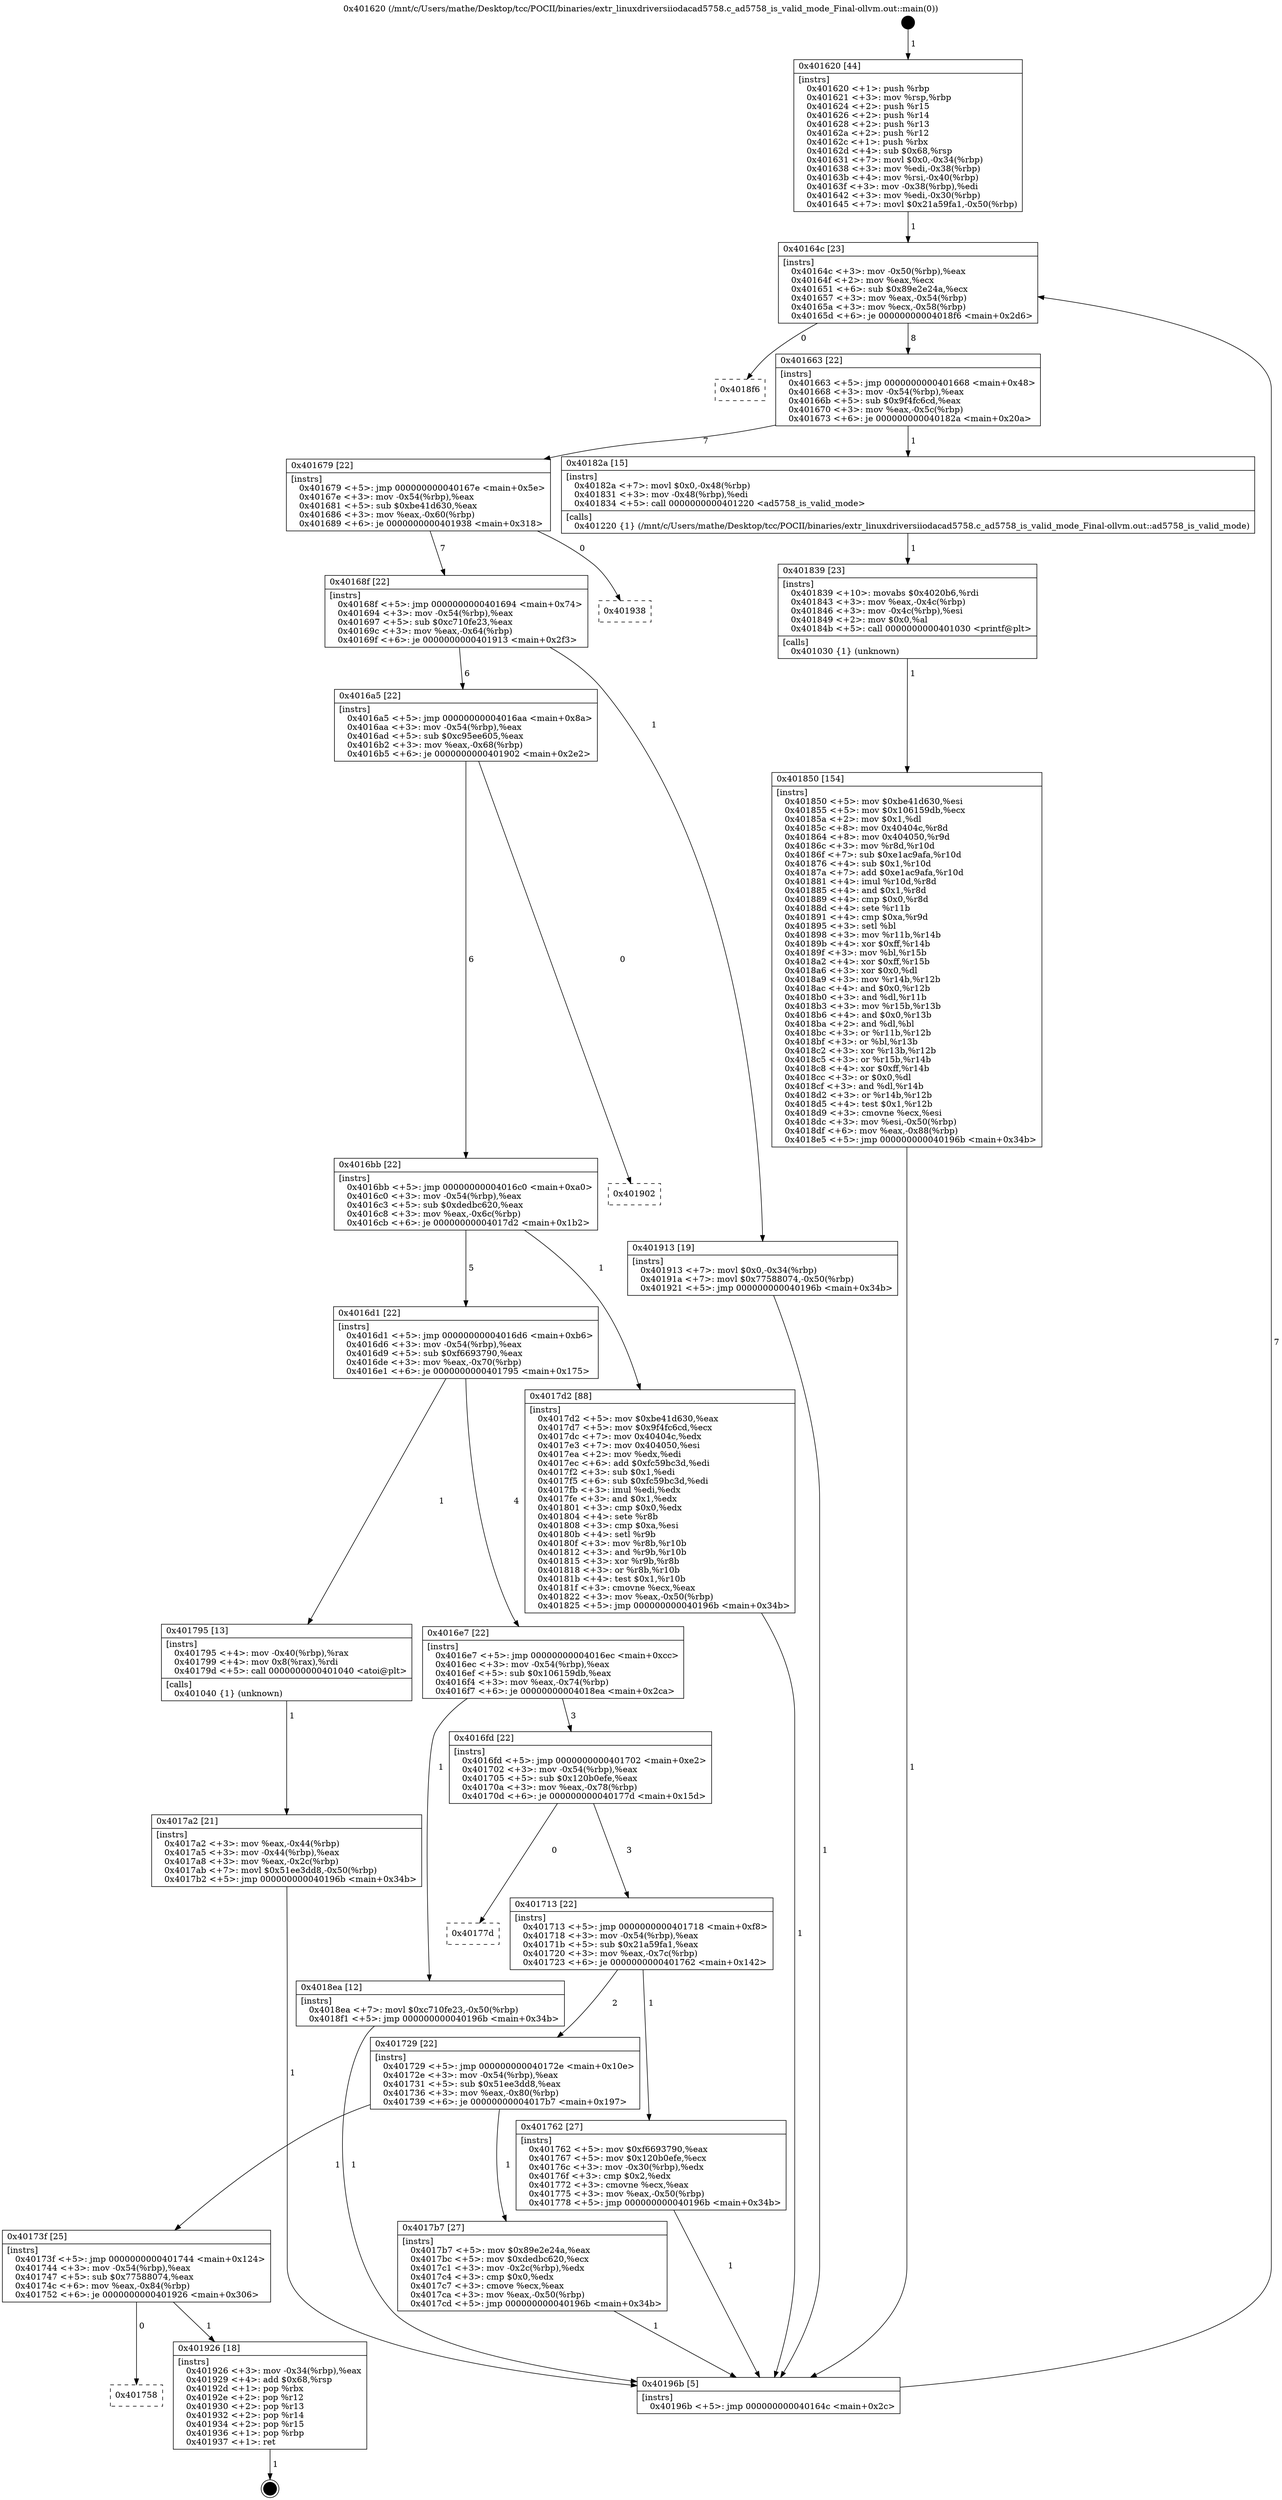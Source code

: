 digraph "0x401620" {
  label = "0x401620 (/mnt/c/Users/mathe/Desktop/tcc/POCII/binaries/extr_linuxdriversiiodacad5758.c_ad5758_is_valid_mode_Final-ollvm.out::main(0))"
  labelloc = "t"
  node[shape=record]

  Entry [label="",width=0.3,height=0.3,shape=circle,fillcolor=black,style=filled]
  "0x40164c" [label="{
     0x40164c [23]\l
     | [instrs]\l
     &nbsp;&nbsp;0x40164c \<+3\>: mov -0x50(%rbp),%eax\l
     &nbsp;&nbsp;0x40164f \<+2\>: mov %eax,%ecx\l
     &nbsp;&nbsp;0x401651 \<+6\>: sub $0x89e2e24a,%ecx\l
     &nbsp;&nbsp;0x401657 \<+3\>: mov %eax,-0x54(%rbp)\l
     &nbsp;&nbsp;0x40165a \<+3\>: mov %ecx,-0x58(%rbp)\l
     &nbsp;&nbsp;0x40165d \<+6\>: je 00000000004018f6 \<main+0x2d6\>\l
  }"]
  "0x4018f6" [label="{
     0x4018f6\l
  }", style=dashed]
  "0x401663" [label="{
     0x401663 [22]\l
     | [instrs]\l
     &nbsp;&nbsp;0x401663 \<+5\>: jmp 0000000000401668 \<main+0x48\>\l
     &nbsp;&nbsp;0x401668 \<+3\>: mov -0x54(%rbp),%eax\l
     &nbsp;&nbsp;0x40166b \<+5\>: sub $0x9f4fc6cd,%eax\l
     &nbsp;&nbsp;0x401670 \<+3\>: mov %eax,-0x5c(%rbp)\l
     &nbsp;&nbsp;0x401673 \<+6\>: je 000000000040182a \<main+0x20a\>\l
  }"]
  Exit [label="",width=0.3,height=0.3,shape=circle,fillcolor=black,style=filled,peripheries=2]
  "0x40182a" [label="{
     0x40182a [15]\l
     | [instrs]\l
     &nbsp;&nbsp;0x40182a \<+7\>: movl $0x0,-0x48(%rbp)\l
     &nbsp;&nbsp;0x401831 \<+3\>: mov -0x48(%rbp),%edi\l
     &nbsp;&nbsp;0x401834 \<+5\>: call 0000000000401220 \<ad5758_is_valid_mode\>\l
     | [calls]\l
     &nbsp;&nbsp;0x401220 \{1\} (/mnt/c/Users/mathe/Desktop/tcc/POCII/binaries/extr_linuxdriversiiodacad5758.c_ad5758_is_valid_mode_Final-ollvm.out::ad5758_is_valid_mode)\l
  }"]
  "0x401679" [label="{
     0x401679 [22]\l
     | [instrs]\l
     &nbsp;&nbsp;0x401679 \<+5\>: jmp 000000000040167e \<main+0x5e\>\l
     &nbsp;&nbsp;0x40167e \<+3\>: mov -0x54(%rbp),%eax\l
     &nbsp;&nbsp;0x401681 \<+5\>: sub $0xbe41d630,%eax\l
     &nbsp;&nbsp;0x401686 \<+3\>: mov %eax,-0x60(%rbp)\l
     &nbsp;&nbsp;0x401689 \<+6\>: je 0000000000401938 \<main+0x318\>\l
  }"]
  "0x401758" [label="{
     0x401758\l
  }", style=dashed]
  "0x401938" [label="{
     0x401938\l
  }", style=dashed]
  "0x40168f" [label="{
     0x40168f [22]\l
     | [instrs]\l
     &nbsp;&nbsp;0x40168f \<+5\>: jmp 0000000000401694 \<main+0x74\>\l
     &nbsp;&nbsp;0x401694 \<+3\>: mov -0x54(%rbp),%eax\l
     &nbsp;&nbsp;0x401697 \<+5\>: sub $0xc710fe23,%eax\l
     &nbsp;&nbsp;0x40169c \<+3\>: mov %eax,-0x64(%rbp)\l
     &nbsp;&nbsp;0x40169f \<+6\>: je 0000000000401913 \<main+0x2f3\>\l
  }"]
  "0x401926" [label="{
     0x401926 [18]\l
     | [instrs]\l
     &nbsp;&nbsp;0x401926 \<+3\>: mov -0x34(%rbp),%eax\l
     &nbsp;&nbsp;0x401929 \<+4\>: add $0x68,%rsp\l
     &nbsp;&nbsp;0x40192d \<+1\>: pop %rbx\l
     &nbsp;&nbsp;0x40192e \<+2\>: pop %r12\l
     &nbsp;&nbsp;0x401930 \<+2\>: pop %r13\l
     &nbsp;&nbsp;0x401932 \<+2\>: pop %r14\l
     &nbsp;&nbsp;0x401934 \<+2\>: pop %r15\l
     &nbsp;&nbsp;0x401936 \<+1\>: pop %rbp\l
     &nbsp;&nbsp;0x401937 \<+1\>: ret\l
  }"]
  "0x401913" [label="{
     0x401913 [19]\l
     | [instrs]\l
     &nbsp;&nbsp;0x401913 \<+7\>: movl $0x0,-0x34(%rbp)\l
     &nbsp;&nbsp;0x40191a \<+7\>: movl $0x77588074,-0x50(%rbp)\l
     &nbsp;&nbsp;0x401921 \<+5\>: jmp 000000000040196b \<main+0x34b\>\l
  }"]
  "0x4016a5" [label="{
     0x4016a5 [22]\l
     | [instrs]\l
     &nbsp;&nbsp;0x4016a5 \<+5\>: jmp 00000000004016aa \<main+0x8a\>\l
     &nbsp;&nbsp;0x4016aa \<+3\>: mov -0x54(%rbp),%eax\l
     &nbsp;&nbsp;0x4016ad \<+5\>: sub $0xc95ee605,%eax\l
     &nbsp;&nbsp;0x4016b2 \<+3\>: mov %eax,-0x68(%rbp)\l
     &nbsp;&nbsp;0x4016b5 \<+6\>: je 0000000000401902 \<main+0x2e2\>\l
  }"]
  "0x401850" [label="{
     0x401850 [154]\l
     | [instrs]\l
     &nbsp;&nbsp;0x401850 \<+5\>: mov $0xbe41d630,%esi\l
     &nbsp;&nbsp;0x401855 \<+5\>: mov $0x106159db,%ecx\l
     &nbsp;&nbsp;0x40185a \<+2\>: mov $0x1,%dl\l
     &nbsp;&nbsp;0x40185c \<+8\>: mov 0x40404c,%r8d\l
     &nbsp;&nbsp;0x401864 \<+8\>: mov 0x404050,%r9d\l
     &nbsp;&nbsp;0x40186c \<+3\>: mov %r8d,%r10d\l
     &nbsp;&nbsp;0x40186f \<+7\>: sub $0xe1ac9afa,%r10d\l
     &nbsp;&nbsp;0x401876 \<+4\>: sub $0x1,%r10d\l
     &nbsp;&nbsp;0x40187a \<+7\>: add $0xe1ac9afa,%r10d\l
     &nbsp;&nbsp;0x401881 \<+4\>: imul %r10d,%r8d\l
     &nbsp;&nbsp;0x401885 \<+4\>: and $0x1,%r8d\l
     &nbsp;&nbsp;0x401889 \<+4\>: cmp $0x0,%r8d\l
     &nbsp;&nbsp;0x40188d \<+4\>: sete %r11b\l
     &nbsp;&nbsp;0x401891 \<+4\>: cmp $0xa,%r9d\l
     &nbsp;&nbsp;0x401895 \<+3\>: setl %bl\l
     &nbsp;&nbsp;0x401898 \<+3\>: mov %r11b,%r14b\l
     &nbsp;&nbsp;0x40189b \<+4\>: xor $0xff,%r14b\l
     &nbsp;&nbsp;0x40189f \<+3\>: mov %bl,%r15b\l
     &nbsp;&nbsp;0x4018a2 \<+4\>: xor $0xff,%r15b\l
     &nbsp;&nbsp;0x4018a6 \<+3\>: xor $0x0,%dl\l
     &nbsp;&nbsp;0x4018a9 \<+3\>: mov %r14b,%r12b\l
     &nbsp;&nbsp;0x4018ac \<+4\>: and $0x0,%r12b\l
     &nbsp;&nbsp;0x4018b0 \<+3\>: and %dl,%r11b\l
     &nbsp;&nbsp;0x4018b3 \<+3\>: mov %r15b,%r13b\l
     &nbsp;&nbsp;0x4018b6 \<+4\>: and $0x0,%r13b\l
     &nbsp;&nbsp;0x4018ba \<+2\>: and %dl,%bl\l
     &nbsp;&nbsp;0x4018bc \<+3\>: or %r11b,%r12b\l
     &nbsp;&nbsp;0x4018bf \<+3\>: or %bl,%r13b\l
     &nbsp;&nbsp;0x4018c2 \<+3\>: xor %r13b,%r12b\l
     &nbsp;&nbsp;0x4018c5 \<+3\>: or %r15b,%r14b\l
     &nbsp;&nbsp;0x4018c8 \<+4\>: xor $0xff,%r14b\l
     &nbsp;&nbsp;0x4018cc \<+3\>: or $0x0,%dl\l
     &nbsp;&nbsp;0x4018cf \<+3\>: and %dl,%r14b\l
     &nbsp;&nbsp;0x4018d2 \<+3\>: or %r14b,%r12b\l
     &nbsp;&nbsp;0x4018d5 \<+4\>: test $0x1,%r12b\l
     &nbsp;&nbsp;0x4018d9 \<+3\>: cmovne %ecx,%esi\l
     &nbsp;&nbsp;0x4018dc \<+3\>: mov %esi,-0x50(%rbp)\l
     &nbsp;&nbsp;0x4018df \<+6\>: mov %eax,-0x88(%rbp)\l
     &nbsp;&nbsp;0x4018e5 \<+5\>: jmp 000000000040196b \<main+0x34b\>\l
  }"]
  "0x401902" [label="{
     0x401902\l
  }", style=dashed]
  "0x4016bb" [label="{
     0x4016bb [22]\l
     | [instrs]\l
     &nbsp;&nbsp;0x4016bb \<+5\>: jmp 00000000004016c0 \<main+0xa0\>\l
     &nbsp;&nbsp;0x4016c0 \<+3\>: mov -0x54(%rbp),%eax\l
     &nbsp;&nbsp;0x4016c3 \<+5\>: sub $0xdedbc620,%eax\l
     &nbsp;&nbsp;0x4016c8 \<+3\>: mov %eax,-0x6c(%rbp)\l
     &nbsp;&nbsp;0x4016cb \<+6\>: je 00000000004017d2 \<main+0x1b2\>\l
  }"]
  "0x401839" [label="{
     0x401839 [23]\l
     | [instrs]\l
     &nbsp;&nbsp;0x401839 \<+10\>: movabs $0x4020b6,%rdi\l
     &nbsp;&nbsp;0x401843 \<+3\>: mov %eax,-0x4c(%rbp)\l
     &nbsp;&nbsp;0x401846 \<+3\>: mov -0x4c(%rbp),%esi\l
     &nbsp;&nbsp;0x401849 \<+2\>: mov $0x0,%al\l
     &nbsp;&nbsp;0x40184b \<+5\>: call 0000000000401030 \<printf@plt\>\l
     | [calls]\l
     &nbsp;&nbsp;0x401030 \{1\} (unknown)\l
  }"]
  "0x4017d2" [label="{
     0x4017d2 [88]\l
     | [instrs]\l
     &nbsp;&nbsp;0x4017d2 \<+5\>: mov $0xbe41d630,%eax\l
     &nbsp;&nbsp;0x4017d7 \<+5\>: mov $0x9f4fc6cd,%ecx\l
     &nbsp;&nbsp;0x4017dc \<+7\>: mov 0x40404c,%edx\l
     &nbsp;&nbsp;0x4017e3 \<+7\>: mov 0x404050,%esi\l
     &nbsp;&nbsp;0x4017ea \<+2\>: mov %edx,%edi\l
     &nbsp;&nbsp;0x4017ec \<+6\>: add $0xfc59bc3d,%edi\l
     &nbsp;&nbsp;0x4017f2 \<+3\>: sub $0x1,%edi\l
     &nbsp;&nbsp;0x4017f5 \<+6\>: sub $0xfc59bc3d,%edi\l
     &nbsp;&nbsp;0x4017fb \<+3\>: imul %edi,%edx\l
     &nbsp;&nbsp;0x4017fe \<+3\>: and $0x1,%edx\l
     &nbsp;&nbsp;0x401801 \<+3\>: cmp $0x0,%edx\l
     &nbsp;&nbsp;0x401804 \<+4\>: sete %r8b\l
     &nbsp;&nbsp;0x401808 \<+3\>: cmp $0xa,%esi\l
     &nbsp;&nbsp;0x40180b \<+4\>: setl %r9b\l
     &nbsp;&nbsp;0x40180f \<+3\>: mov %r8b,%r10b\l
     &nbsp;&nbsp;0x401812 \<+3\>: and %r9b,%r10b\l
     &nbsp;&nbsp;0x401815 \<+3\>: xor %r9b,%r8b\l
     &nbsp;&nbsp;0x401818 \<+3\>: or %r8b,%r10b\l
     &nbsp;&nbsp;0x40181b \<+4\>: test $0x1,%r10b\l
     &nbsp;&nbsp;0x40181f \<+3\>: cmovne %ecx,%eax\l
     &nbsp;&nbsp;0x401822 \<+3\>: mov %eax,-0x50(%rbp)\l
     &nbsp;&nbsp;0x401825 \<+5\>: jmp 000000000040196b \<main+0x34b\>\l
  }"]
  "0x4016d1" [label="{
     0x4016d1 [22]\l
     | [instrs]\l
     &nbsp;&nbsp;0x4016d1 \<+5\>: jmp 00000000004016d6 \<main+0xb6\>\l
     &nbsp;&nbsp;0x4016d6 \<+3\>: mov -0x54(%rbp),%eax\l
     &nbsp;&nbsp;0x4016d9 \<+5\>: sub $0xf6693790,%eax\l
     &nbsp;&nbsp;0x4016de \<+3\>: mov %eax,-0x70(%rbp)\l
     &nbsp;&nbsp;0x4016e1 \<+6\>: je 0000000000401795 \<main+0x175\>\l
  }"]
  "0x40173f" [label="{
     0x40173f [25]\l
     | [instrs]\l
     &nbsp;&nbsp;0x40173f \<+5\>: jmp 0000000000401744 \<main+0x124\>\l
     &nbsp;&nbsp;0x401744 \<+3\>: mov -0x54(%rbp),%eax\l
     &nbsp;&nbsp;0x401747 \<+5\>: sub $0x77588074,%eax\l
     &nbsp;&nbsp;0x40174c \<+6\>: mov %eax,-0x84(%rbp)\l
     &nbsp;&nbsp;0x401752 \<+6\>: je 0000000000401926 \<main+0x306\>\l
  }"]
  "0x401795" [label="{
     0x401795 [13]\l
     | [instrs]\l
     &nbsp;&nbsp;0x401795 \<+4\>: mov -0x40(%rbp),%rax\l
     &nbsp;&nbsp;0x401799 \<+4\>: mov 0x8(%rax),%rdi\l
     &nbsp;&nbsp;0x40179d \<+5\>: call 0000000000401040 \<atoi@plt\>\l
     | [calls]\l
     &nbsp;&nbsp;0x401040 \{1\} (unknown)\l
  }"]
  "0x4016e7" [label="{
     0x4016e7 [22]\l
     | [instrs]\l
     &nbsp;&nbsp;0x4016e7 \<+5\>: jmp 00000000004016ec \<main+0xcc\>\l
     &nbsp;&nbsp;0x4016ec \<+3\>: mov -0x54(%rbp),%eax\l
     &nbsp;&nbsp;0x4016ef \<+5\>: sub $0x106159db,%eax\l
     &nbsp;&nbsp;0x4016f4 \<+3\>: mov %eax,-0x74(%rbp)\l
     &nbsp;&nbsp;0x4016f7 \<+6\>: je 00000000004018ea \<main+0x2ca\>\l
  }"]
  "0x4017b7" [label="{
     0x4017b7 [27]\l
     | [instrs]\l
     &nbsp;&nbsp;0x4017b7 \<+5\>: mov $0x89e2e24a,%eax\l
     &nbsp;&nbsp;0x4017bc \<+5\>: mov $0xdedbc620,%ecx\l
     &nbsp;&nbsp;0x4017c1 \<+3\>: mov -0x2c(%rbp),%edx\l
     &nbsp;&nbsp;0x4017c4 \<+3\>: cmp $0x0,%edx\l
     &nbsp;&nbsp;0x4017c7 \<+3\>: cmove %ecx,%eax\l
     &nbsp;&nbsp;0x4017ca \<+3\>: mov %eax,-0x50(%rbp)\l
     &nbsp;&nbsp;0x4017cd \<+5\>: jmp 000000000040196b \<main+0x34b\>\l
  }"]
  "0x4018ea" [label="{
     0x4018ea [12]\l
     | [instrs]\l
     &nbsp;&nbsp;0x4018ea \<+7\>: movl $0xc710fe23,-0x50(%rbp)\l
     &nbsp;&nbsp;0x4018f1 \<+5\>: jmp 000000000040196b \<main+0x34b\>\l
  }"]
  "0x4016fd" [label="{
     0x4016fd [22]\l
     | [instrs]\l
     &nbsp;&nbsp;0x4016fd \<+5\>: jmp 0000000000401702 \<main+0xe2\>\l
     &nbsp;&nbsp;0x401702 \<+3\>: mov -0x54(%rbp),%eax\l
     &nbsp;&nbsp;0x401705 \<+5\>: sub $0x120b0efe,%eax\l
     &nbsp;&nbsp;0x40170a \<+3\>: mov %eax,-0x78(%rbp)\l
     &nbsp;&nbsp;0x40170d \<+6\>: je 000000000040177d \<main+0x15d\>\l
  }"]
  "0x4017a2" [label="{
     0x4017a2 [21]\l
     | [instrs]\l
     &nbsp;&nbsp;0x4017a2 \<+3\>: mov %eax,-0x44(%rbp)\l
     &nbsp;&nbsp;0x4017a5 \<+3\>: mov -0x44(%rbp),%eax\l
     &nbsp;&nbsp;0x4017a8 \<+3\>: mov %eax,-0x2c(%rbp)\l
     &nbsp;&nbsp;0x4017ab \<+7\>: movl $0x51ee3dd8,-0x50(%rbp)\l
     &nbsp;&nbsp;0x4017b2 \<+5\>: jmp 000000000040196b \<main+0x34b\>\l
  }"]
  "0x40177d" [label="{
     0x40177d\l
  }", style=dashed]
  "0x401713" [label="{
     0x401713 [22]\l
     | [instrs]\l
     &nbsp;&nbsp;0x401713 \<+5\>: jmp 0000000000401718 \<main+0xf8\>\l
     &nbsp;&nbsp;0x401718 \<+3\>: mov -0x54(%rbp),%eax\l
     &nbsp;&nbsp;0x40171b \<+5\>: sub $0x21a59fa1,%eax\l
     &nbsp;&nbsp;0x401720 \<+3\>: mov %eax,-0x7c(%rbp)\l
     &nbsp;&nbsp;0x401723 \<+6\>: je 0000000000401762 \<main+0x142\>\l
  }"]
  "0x401620" [label="{
     0x401620 [44]\l
     | [instrs]\l
     &nbsp;&nbsp;0x401620 \<+1\>: push %rbp\l
     &nbsp;&nbsp;0x401621 \<+3\>: mov %rsp,%rbp\l
     &nbsp;&nbsp;0x401624 \<+2\>: push %r15\l
     &nbsp;&nbsp;0x401626 \<+2\>: push %r14\l
     &nbsp;&nbsp;0x401628 \<+2\>: push %r13\l
     &nbsp;&nbsp;0x40162a \<+2\>: push %r12\l
     &nbsp;&nbsp;0x40162c \<+1\>: push %rbx\l
     &nbsp;&nbsp;0x40162d \<+4\>: sub $0x68,%rsp\l
     &nbsp;&nbsp;0x401631 \<+7\>: movl $0x0,-0x34(%rbp)\l
     &nbsp;&nbsp;0x401638 \<+3\>: mov %edi,-0x38(%rbp)\l
     &nbsp;&nbsp;0x40163b \<+4\>: mov %rsi,-0x40(%rbp)\l
     &nbsp;&nbsp;0x40163f \<+3\>: mov -0x38(%rbp),%edi\l
     &nbsp;&nbsp;0x401642 \<+3\>: mov %edi,-0x30(%rbp)\l
     &nbsp;&nbsp;0x401645 \<+7\>: movl $0x21a59fa1,-0x50(%rbp)\l
  }"]
  "0x401762" [label="{
     0x401762 [27]\l
     | [instrs]\l
     &nbsp;&nbsp;0x401762 \<+5\>: mov $0xf6693790,%eax\l
     &nbsp;&nbsp;0x401767 \<+5\>: mov $0x120b0efe,%ecx\l
     &nbsp;&nbsp;0x40176c \<+3\>: mov -0x30(%rbp),%edx\l
     &nbsp;&nbsp;0x40176f \<+3\>: cmp $0x2,%edx\l
     &nbsp;&nbsp;0x401772 \<+3\>: cmovne %ecx,%eax\l
     &nbsp;&nbsp;0x401775 \<+3\>: mov %eax,-0x50(%rbp)\l
     &nbsp;&nbsp;0x401778 \<+5\>: jmp 000000000040196b \<main+0x34b\>\l
  }"]
  "0x401729" [label="{
     0x401729 [22]\l
     | [instrs]\l
     &nbsp;&nbsp;0x401729 \<+5\>: jmp 000000000040172e \<main+0x10e\>\l
     &nbsp;&nbsp;0x40172e \<+3\>: mov -0x54(%rbp),%eax\l
     &nbsp;&nbsp;0x401731 \<+5\>: sub $0x51ee3dd8,%eax\l
     &nbsp;&nbsp;0x401736 \<+3\>: mov %eax,-0x80(%rbp)\l
     &nbsp;&nbsp;0x401739 \<+6\>: je 00000000004017b7 \<main+0x197\>\l
  }"]
  "0x40196b" [label="{
     0x40196b [5]\l
     | [instrs]\l
     &nbsp;&nbsp;0x40196b \<+5\>: jmp 000000000040164c \<main+0x2c\>\l
  }"]
  Entry -> "0x401620" [label=" 1"]
  "0x40164c" -> "0x4018f6" [label=" 0"]
  "0x40164c" -> "0x401663" [label=" 8"]
  "0x401926" -> Exit [label=" 1"]
  "0x401663" -> "0x40182a" [label=" 1"]
  "0x401663" -> "0x401679" [label=" 7"]
  "0x40173f" -> "0x401758" [label=" 0"]
  "0x401679" -> "0x401938" [label=" 0"]
  "0x401679" -> "0x40168f" [label=" 7"]
  "0x40173f" -> "0x401926" [label=" 1"]
  "0x40168f" -> "0x401913" [label=" 1"]
  "0x40168f" -> "0x4016a5" [label=" 6"]
  "0x401913" -> "0x40196b" [label=" 1"]
  "0x4016a5" -> "0x401902" [label=" 0"]
  "0x4016a5" -> "0x4016bb" [label=" 6"]
  "0x4018ea" -> "0x40196b" [label=" 1"]
  "0x4016bb" -> "0x4017d2" [label=" 1"]
  "0x4016bb" -> "0x4016d1" [label=" 5"]
  "0x401850" -> "0x40196b" [label=" 1"]
  "0x4016d1" -> "0x401795" [label=" 1"]
  "0x4016d1" -> "0x4016e7" [label=" 4"]
  "0x401839" -> "0x401850" [label=" 1"]
  "0x4016e7" -> "0x4018ea" [label=" 1"]
  "0x4016e7" -> "0x4016fd" [label=" 3"]
  "0x40182a" -> "0x401839" [label=" 1"]
  "0x4016fd" -> "0x40177d" [label=" 0"]
  "0x4016fd" -> "0x401713" [label=" 3"]
  "0x4017b7" -> "0x40196b" [label=" 1"]
  "0x401713" -> "0x401762" [label=" 1"]
  "0x401713" -> "0x401729" [label=" 2"]
  "0x401762" -> "0x40196b" [label=" 1"]
  "0x401620" -> "0x40164c" [label=" 1"]
  "0x40196b" -> "0x40164c" [label=" 7"]
  "0x401795" -> "0x4017a2" [label=" 1"]
  "0x4017a2" -> "0x40196b" [label=" 1"]
  "0x4017d2" -> "0x40196b" [label=" 1"]
  "0x401729" -> "0x4017b7" [label=" 1"]
  "0x401729" -> "0x40173f" [label=" 1"]
}
